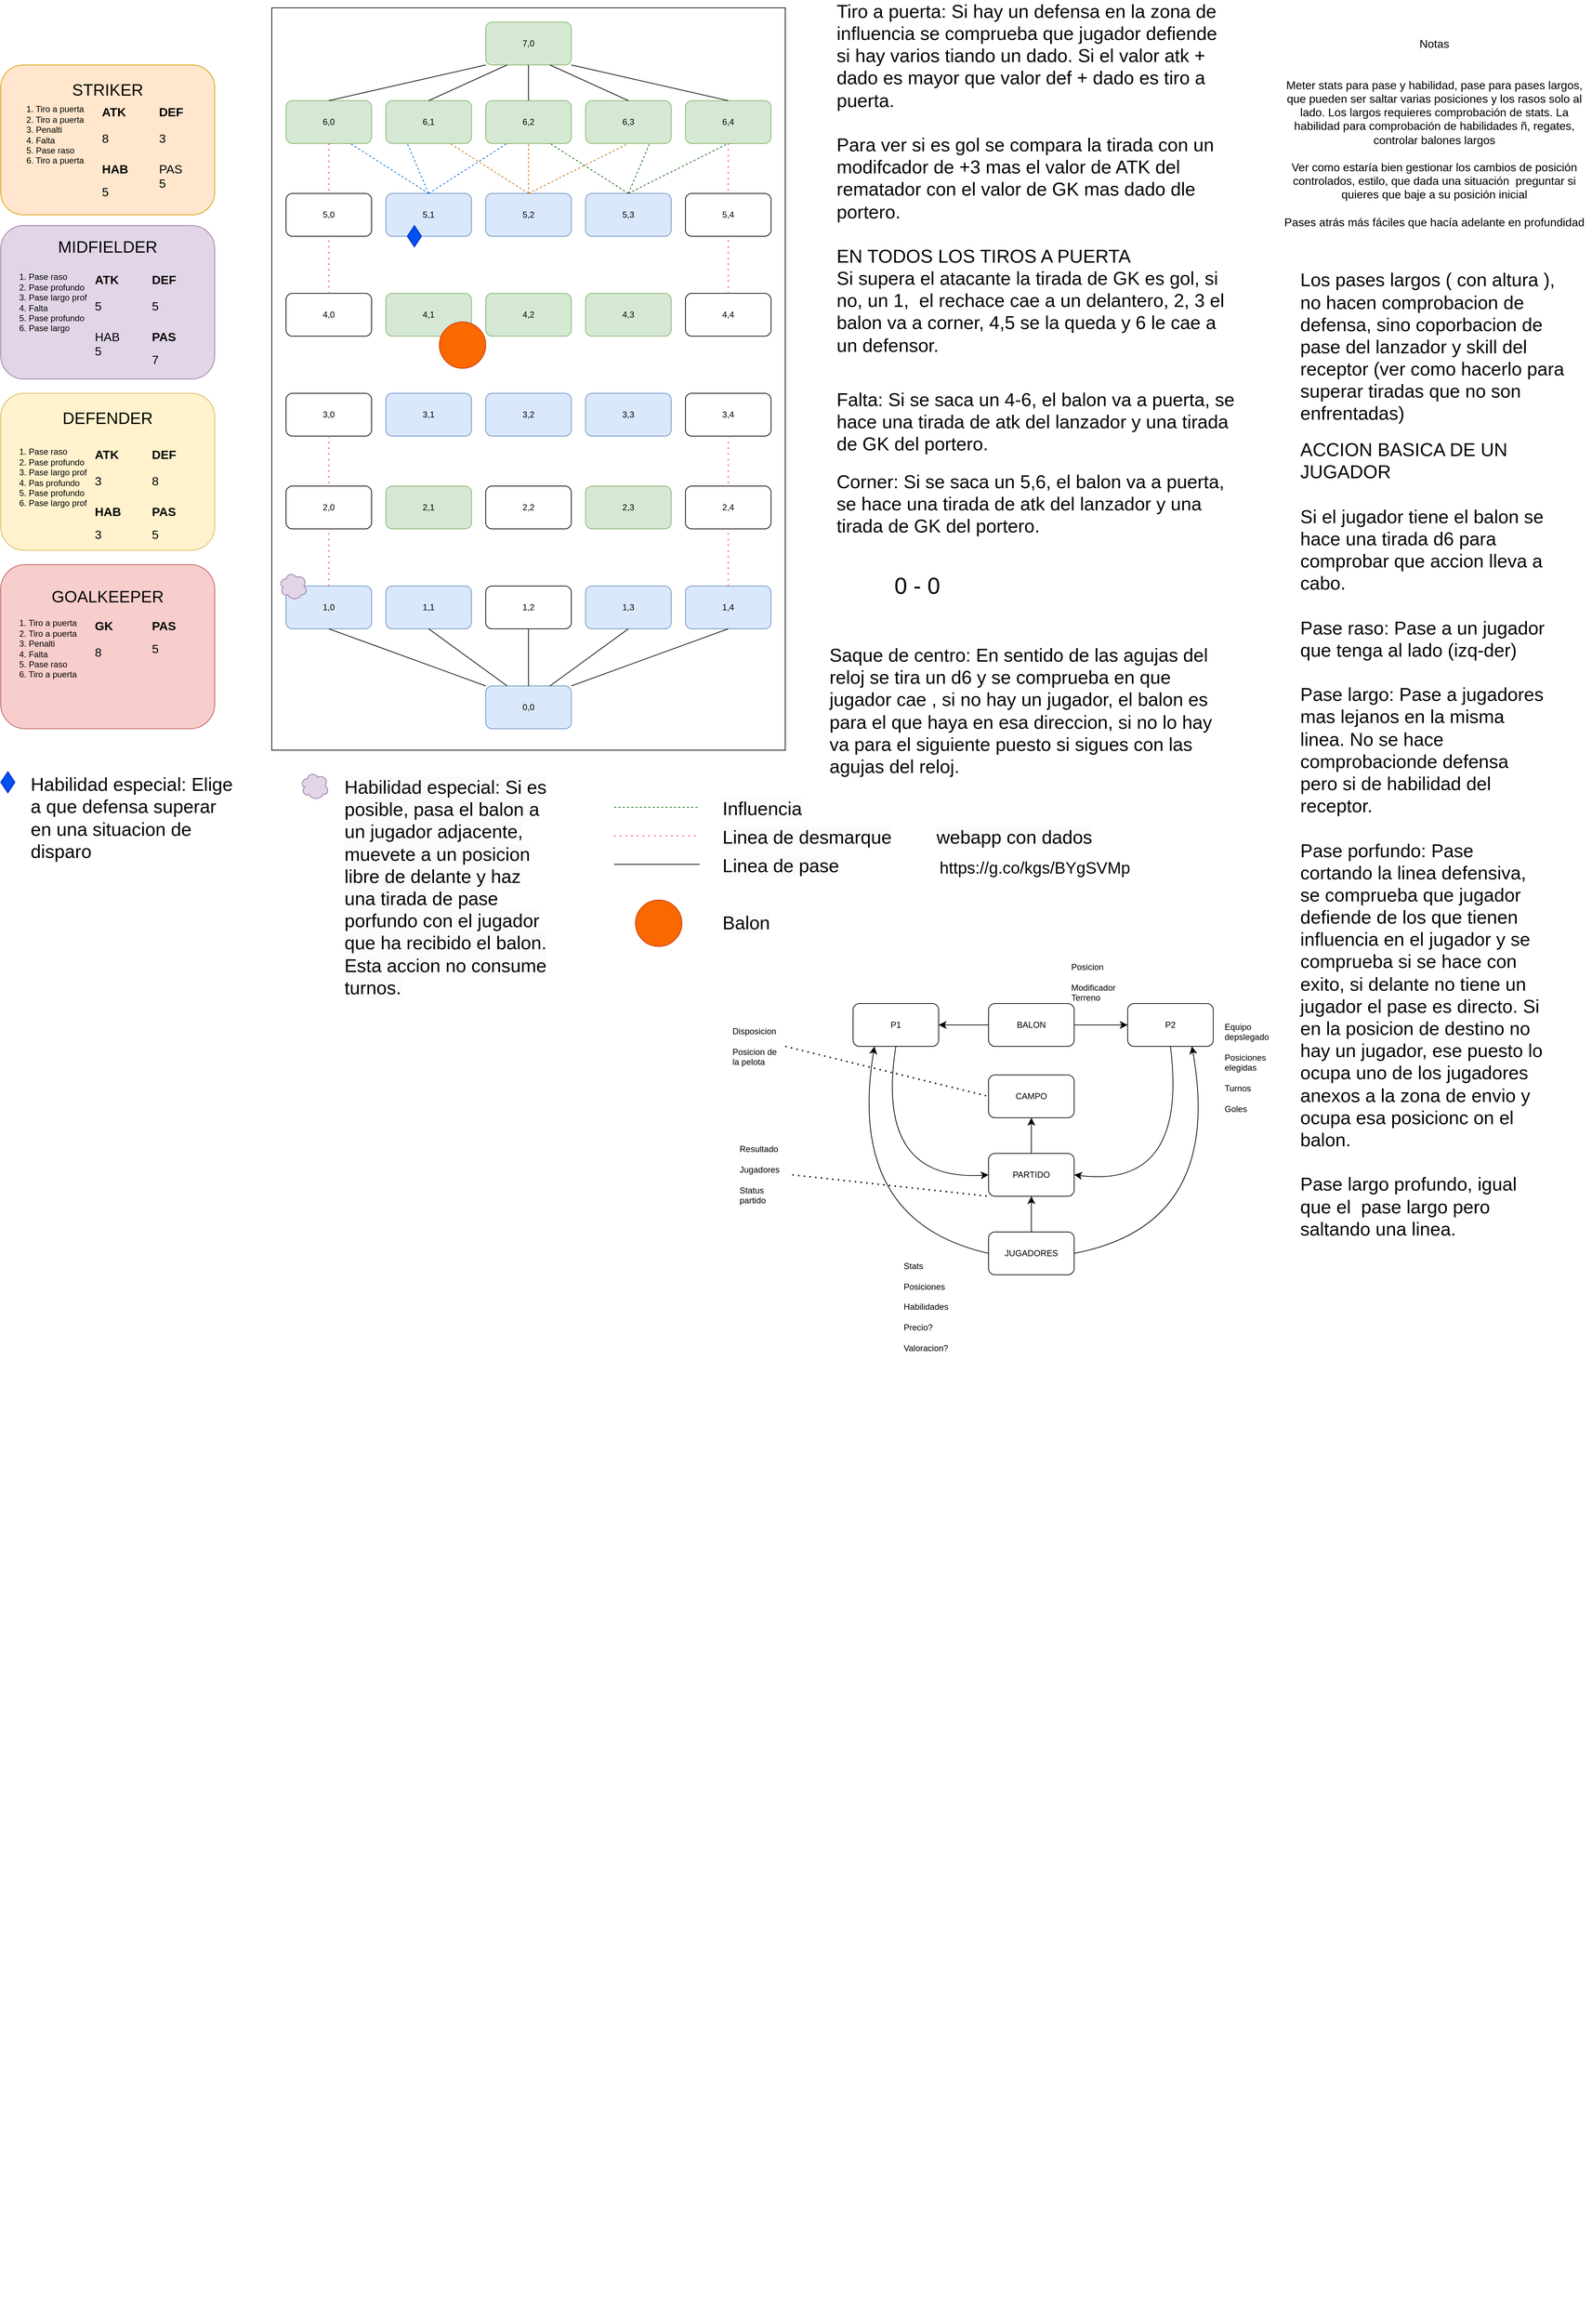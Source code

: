 <mxfile version="24.7.14">
  <diagram name="Page-1" id="abBmpKpvQ-5i7o5CwdEH">
    <mxGraphModel dx="2314" dy="1140" grid="1" gridSize="10" guides="1" tooltips="1" connect="1" arrows="1" fold="1" page="1" pageScale="1" pageWidth="2339" pageHeight="3300" math="0" shadow="0">
      <root>
        <mxCell id="0" />
        <mxCell id="1" parent="0" />
        <mxCell id="M_QFJIrPNWLJ5PNfMRwV-1" value="" style="rounded=0;whiteSpace=wrap;html=1;" parent="1" vertex="1">
          <mxGeometry x="440" y="40" width="720" height="1040" as="geometry" />
        </mxCell>
        <mxCell id="M_QFJIrPNWLJ5PNfMRwV-2" value="" style="rounded=1;whiteSpace=wrap;html=1;fillColor=#dae8fc;strokeColor=#6c8ebf;" parent="1" vertex="1">
          <mxGeometry x="740" y="990" width="120" height="60" as="geometry" />
        </mxCell>
        <mxCell id="M_QFJIrPNWLJ5PNfMRwV-3" value="" style="rounded=1;whiteSpace=wrap;html=1;fillColor=#dae8fc;strokeColor=#6c8ebf;" parent="1" vertex="1">
          <mxGeometry x="460" y="850" width="120" height="60" as="geometry" />
        </mxCell>
        <mxCell id="M_QFJIrPNWLJ5PNfMRwV-4" value="" style="rounded=1;whiteSpace=wrap;html=1;fillColor=#dae8fc;strokeColor=#6c8ebf;" parent="1" vertex="1">
          <mxGeometry x="600" y="850" width="120" height="60" as="geometry" />
        </mxCell>
        <mxCell id="M_QFJIrPNWLJ5PNfMRwV-5" value="" style="rounded=1;whiteSpace=wrap;html=1;" parent="1" vertex="1">
          <mxGeometry x="740" y="850" width="120" height="60" as="geometry" />
        </mxCell>
        <mxCell id="M_QFJIrPNWLJ5PNfMRwV-6" value="" style="rounded=1;whiteSpace=wrap;html=1;fillColor=#dae8fc;strokeColor=#6c8ebf;" parent="1" vertex="1">
          <mxGeometry x="880" y="850" width="120" height="60" as="geometry" />
        </mxCell>
        <mxCell id="M_QFJIrPNWLJ5PNfMRwV-7" value="" style="rounded=1;whiteSpace=wrap;html=1;fillColor=#dae8fc;strokeColor=#6c8ebf;" parent="1" vertex="1">
          <mxGeometry x="1020" y="850" width="120" height="60" as="geometry" />
        </mxCell>
        <mxCell id="M_QFJIrPNWLJ5PNfMRwV-15" value="" style="rounded=1;whiteSpace=wrap;html=1;" parent="1" vertex="1">
          <mxGeometry x="460" y="580" width="120" height="60" as="geometry" />
        </mxCell>
        <mxCell id="M_QFJIrPNWLJ5PNfMRwV-16" value="" style="rounded=1;whiteSpace=wrap;html=1;fillColor=#dae8fc;strokeColor=#6c8ebf;" parent="1" vertex="1">
          <mxGeometry x="600" y="580" width="120" height="60" as="geometry" />
        </mxCell>
        <mxCell id="M_QFJIrPNWLJ5PNfMRwV-17" value="" style="rounded=1;whiteSpace=wrap;html=1;fillColor=#dae8fc;strokeColor=#6c8ebf;" parent="1" vertex="1">
          <mxGeometry x="740" y="580" width="120" height="60" as="geometry" />
        </mxCell>
        <mxCell id="M_QFJIrPNWLJ5PNfMRwV-18" value="" style="rounded=1;whiteSpace=wrap;html=1;fillColor=#dae8fc;strokeColor=#6c8ebf;" parent="1" vertex="1">
          <mxGeometry x="880" y="580" width="120" height="60" as="geometry" />
        </mxCell>
        <mxCell id="M_QFJIrPNWLJ5PNfMRwV-19" value="" style="rounded=1;whiteSpace=wrap;html=1;" parent="1" vertex="1">
          <mxGeometry x="1020" y="580" width="120" height="60" as="geometry" />
        </mxCell>
        <mxCell id="M_QFJIrPNWLJ5PNfMRwV-20" value="" style="rounded=1;whiteSpace=wrap;html=1;" parent="1" vertex="1">
          <mxGeometry x="460" y="440" width="120" height="60" as="geometry" />
        </mxCell>
        <mxCell id="M_QFJIrPNWLJ5PNfMRwV-21" value="" style="rounded=1;whiteSpace=wrap;html=1;fillColor=#d5e8d4;strokeColor=#82b366;" parent="1" vertex="1">
          <mxGeometry x="600" y="440" width="120" height="60" as="geometry" />
        </mxCell>
        <mxCell id="M_QFJIrPNWLJ5PNfMRwV-22" value="" style="rounded=1;whiteSpace=wrap;html=1;fillColor=#d5e8d4;strokeColor=#82b366;" parent="1" vertex="1">
          <mxGeometry x="740" y="440" width="120" height="60" as="geometry" />
        </mxCell>
        <mxCell id="M_QFJIrPNWLJ5PNfMRwV-23" value="" style="rounded=1;whiteSpace=wrap;html=1;fillColor=#d5e8d4;strokeColor=#82b366;" parent="1" vertex="1">
          <mxGeometry x="880" y="440" width="120" height="60" as="geometry" />
        </mxCell>
        <mxCell id="M_QFJIrPNWLJ5PNfMRwV-24" value="" style="rounded=1;whiteSpace=wrap;html=1;" parent="1" vertex="1">
          <mxGeometry x="1020" y="440" width="120" height="60" as="geometry" />
        </mxCell>
        <mxCell id="M_QFJIrPNWLJ5PNfMRwV-26" value="" style="rounded=1;whiteSpace=wrap;html=1;fillColor=#dae8fc;strokeColor=#6c8ebf;" parent="1" vertex="1">
          <mxGeometry x="600" y="300" width="120" height="60" as="geometry" />
        </mxCell>
        <mxCell id="M_QFJIrPNWLJ5PNfMRwV-27" value="" style="rounded=1;whiteSpace=wrap;html=1;fillColor=#dae8fc;strokeColor=#6c8ebf;" parent="1" vertex="1">
          <mxGeometry x="740" y="300" width="120" height="60" as="geometry" />
        </mxCell>
        <mxCell id="M_QFJIrPNWLJ5PNfMRwV-28" value="" style="rounded=1;whiteSpace=wrap;html=1;fillColor=#dae8fc;strokeColor=#6c8ebf;" parent="1" vertex="1">
          <mxGeometry x="880" y="300" width="120" height="60" as="geometry" />
        </mxCell>
        <mxCell id="M_QFJIrPNWLJ5PNfMRwV-30" value="" style="rounded=1;whiteSpace=wrap;html=1;fillColor=#d5e8d4;strokeColor=#82b366;" parent="1" vertex="1">
          <mxGeometry x="460" y="170" width="120" height="60" as="geometry" />
        </mxCell>
        <mxCell id="M_QFJIrPNWLJ5PNfMRwV-31" value="" style="rounded=1;whiteSpace=wrap;html=1;fillColor=#d5e8d4;strokeColor=#82b366;" parent="1" vertex="1">
          <mxGeometry x="600" y="170" width="120" height="60" as="geometry" />
        </mxCell>
        <mxCell id="M_QFJIrPNWLJ5PNfMRwV-32" value="" style="rounded=1;whiteSpace=wrap;html=1;fillColor=#d5e8d4;strokeColor=#82b366;" parent="1" vertex="1">
          <mxGeometry x="740" y="170" width="120" height="60" as="geometry" />
        </mxCell>
        <mxCell id="M_QFJIrPNWLJ5PNfMRwV-33" value="" style="rounded=1;whiteSpace=wrap;html=1;fillColor=#d5e8d4;strokeColor=#82b366;" parent="1" vertex="1">
          <mxGeometry x="880" y="170" width="120" height="60" as="geometry" />
        </mxCell>
        <mxCell id="M_QFJIrPNWLJ5PNfMRwV-34" value="" style="rounded=1;whiteSpace=wrap;html=1;fillColor=#d5e8d4;strokeColor=#82b366;" parent="1" vertex="1">
          <mxGeometry x="1020" y="170" width="120" height="60" as="geometry" />
        </mxCell>
        <mxCell id="M_QFJIrPNWLJ5PNfMRwV-35" value="" style="rounded=1;whiteSpace=wrap;html=1;fillColor=#d5e8d4;strokeColor=#82b366;" parent="1" vertex="1">
          <mxGeometry x="740" y="60" width="120" height="60" as="geometry" />
        </mxCell>
        <mxCell id="M_QFJIrPNWLJ5PNfMRwV-45" value="0,0" style="text;html=1;align=center;verticalAlign=middle;whiteSpace=wrap;rounded=0;" parent="1" vertex="1">
          <mxGeometry x="770" y="1005" width="60" height="30" as="geometry" />
        </mxCell>
        <mxCell id="M_QFJIrPNWLJ5PNfMRwV-46" value="1,0" style="text;html=1;align=center;verticalAlign=middle;whiteSpace=wrap;rounded=0;" parent="1" vertex="1">
          <mxGeometry x="490" y="865" width="60" height="30" as="geometry" />
        </mxCell>
        <mxCell id="M_QFJIrPNWLJ5PNfMRwV-47" value="1,1" style="text;html=1;align=center;verticalAlign=middle;whiteSpace=wrap;rounded=0;" parent="1" vertex="1">
          <mxGeometry x="630" y="865" width="60" height="30" as="geometry" />
        </mxCell>
        <mxCell id="M_QFJIrPNWLJ5PNfMRwV-48" value="1,2" style="text;html=1;align=center;verticalAlign=middle;whiteSpace=wrap;rounded=0;" parent="1" vertex="1">
          <mxGeometry x="770" y="865" width="60" height="30" as="geometry" />
        </mxCell>
        <mxCell id="M_QFJIrPNWLJ5PNfMRwV-49" value="1,3" style="text;html=1;align=center;verticalAlign=middle;whiteSpace=wrap;rounded=0;" parent="1" vertex="1">
          <mxGeometry x="910" y="865" width="60" height="30" as="geometry" />
        </mxCell>
        <mxCell id="M_QFJIrPNWLJ5PNfMRwV-50" value="1,4" style="text;html=1;align=center;verticalAlign=middle;whiteSpace=wrap;rounded=0;" parent="1" vertex="1">
          <mxGeometry x="1050" y="865" width="60" height="30" as="geometry" />
        </mxCell>
        <mxCell id="M_QFJIrPNWLJ5PNfMRwV-54" value="3,0" style="text;html=1;align=center;verticalAlign=middle;whiteSpace=wrap;rounded=0;" parent="1" vertex="1">
          <mxGeometry x="490" y="595" width="60" height="30" as="geometry" />
        </mxCell>
        <mxCell id="M_QFJIrPNWLJ5PNfMRwV-55" value="3,1" style="text;html=1;align=center;verticalAlign=middle;whiteSpace=wrap;rounded=0;" parent="1" vertex="1">
          <mxGeometry x="630" y="595" width="60" height="30" as="geometry" />
        </mxCell>
        <mxCell id="M_QFJIrPNWLJ5PNfMRwV-56" value="3,2" style="text;html=1;align=center;verticalAlign=middle;whiteSpace=wrap;rounded=0;" parent="1" vertex="1">
          <mxGeometry x="770" y="595" width="60" height="30" as="geometry" />
        </mxCell>
        <mxCell id="M_QFJIrPNWLJ5PNfMRwV-57" value="3,3" style="text;html=1;align=center;verticalAlign=middle;whiteSpace=wrap;rounded=0;" parent="1" vertex="1">
          <mxGeometry x="910" y="595" width="60" height="30" as="geometry" />
        </mxCell>
        <mxCell id="M_QFJIrPNWLJ5PNfMRwV-58" value="3,4" style="text;html=1;align=center;verticalAlign=middle;whiteSpace=wrap;rounded=0;" parent="1" vertex="1">
          <mxGeometry x="1050" y="595" width="60" height="30" as="geometry" />
        </mxCell>
        <mxCell id="M_QFJIrPNWLJ5PNfMRwV-59" value="4,4" style="text;html=1;align=center;verticalAlign=middle;whiteSpace=wrap;rounded=0;" parent="1" vertex="1">
          <mxGeometry x="1050" y="455" width="60" height="30" as="geometry" />
        </mxCell>
        <mxCell id="M_QFJIrPNWLJ5PNfMRwV-60" value="4,3" style="text;html=1;align=center;verticalAlign=middle;whiteSpace=wrap;rounded=0;" parent="1" vertex="1">
          <mxGeometry x="910" y="455" width="60" height="30" as="geometry" />
        </mxCell>
        <mxCell id="M_QFJIrPNWLJ5PNfMRwV-61" value="4,2" style="text;html=1;align=center;verticalAlign=middle;whiteSpace=wrap;rounded=0;" parent="1" vertex="1">
          <mxGeometry x="770" y="455" width="60" height="30" as="geometry" />
        </mxCell>
        <mxCell id="M_QFJIrPNWLJ5PNfMRwV-62" value="4,1" style="text;html=1;align=center;verticalAlign=middle;whiteSpace=wrap;rounded=0;" parent="1" vertex="1">
          <mxGeometry x="630" y="455" width="60" height="30" as="geometry" />
        </mxCell>
        <mxCell id="M_QFJIrPNWLJ5PNfMRwV-63" value="4,0" style="text;html=1;align=center;verticalAlign=middle;whiteSpace=wrap;rounded=0;" parent="1" vertex="1">
          <mxGeometry x="490" y="455" width="60" height="30" as="geometry" />
        </mxCell>
        <mxCell id="M_QFJIrPNWLJ5PNfMRwV-64" value="5,1" style="text;html=1;align=center;verticalAlign=middle;whiteSpace=wrap;rounded=0;" parent="1" vertex="1">
          <mxGeometry x="630" y="315" width="60" height="30" as="geometry" />
        </mxCell>
        <mxCell id="M_QFJIrPNWLJ5PNfMRwV-65" value="5,2" style="text;html=1;align=center;verticalAlign=middle;whiteSpace=wrap;rounded=0;" parent="1" vertex="1">
          <mxGeometry x="770" y="315" width="60" height="30" as="geometry" />
        </mxCell>
        <mxCell id="M_QFJIrPNWLJ5PNfMRwV-66" value="5,3" style="text;html=1;align=center;verticalAlign=middle;whiteSpace=wrap;rounded=0;" parent="1" vertex="1">
          <mxGeometry x="910" y="315" width="60" height="30" as="geometry" />
        </mxCell>
        <mxCell id="M_QFJIrPNWLJ5PNfMRwV-67" value="6,0" style="text;html=1;align=center;verticalAlign=middle;whiteSpace=wrap;rounded=0;" parent="1" vertex="1">
          <mxGeometry x="490" y="185" width="60" height="30" as="geometry" />
        </mxCell>
        <mxCell id="M_QFJIrPNWLJ5PNfMRwV-68" value="6,1" style="text;html=1;align=center;verticalAlign=middle;whiteSpace=wrap;rounded=0;" parent="1" vertex="1">
          <mxGeometry x="630" y="185" width="60" height="30" as="geometry" />
        </mxCell>
        <mxCell id="M_QFJIrPNWLJ5PNfMRwV-69" value="6,2" style="text;html=1;align=center;verticalAlign=middle;whiteSpace=wrap;rounded=0;" parent="1" vertex="1">
          <mxGeometry x="770" y="185" width="60" height="30" as="geometry" />
        </mxCell>
        <mxCell id="M_QFJIrPNWLJ5PNfMRwV-70" value="6,3" style="text;html=1;align=center;verticalAlign=middle;whiteSpace=wrap;rounded=0;" parent="1" vertex="1">
          <mxGeometry x="910" y="185" width="60" height="30" as="geometry" />
        </mxCell>
        <mxCell id="M_QFJIrPNWLJ5PNfMRwV-71" value="6,4" style="text;html=1;align=center;verticalAlign=middle;whiteSpace=wrap;rounded=0;" parent="1" vertex="1">
          <mxGeometry x="1050" y="185" width="60" height="30" as="geometry" />
        </mxCell>
        <mxCell id="M_QFJIrPNWLJ5PNfMRwV-72" value="7,0" style="text;html=1;align=center;verticalAlign=middle;whiteSpace=wrap;rounded=0;" parent="1" vertex="1">
          <mxGeometry x="770" y="75" width="60" height="30" as="geometry" />
        </mxCell>
        <mxCell id="MxQKVyVz9hXeG-xn2GiW-1" value="" style="endArrow=none;html=1;rounded=0;exitX=0;exitY=0;exitDx=0;exitDy=0;entryX=0.5;entryY=1;entryDx=0;entryDy=0;" parent="1" source="M_QFJIrPNWLJ5PNfMRwV-2" target="M_QFJIrPNWLJ5PNfMRwV-3" edge="1">
          <mxGeometry width="50" height="50" relative="1" as="geometry">
            <mxPoint x="770" y="650" as="sourcePoint" />
            <mxPoint x="820" y="600" as="targetPoint" />
          </mxGeometry>
        </mxCell>
        <mxCell id="MxQKVyVz9hXeG-xn2GiW-2" value="" style="endArrow=none;html=1;rounded=0;exitX=0.25;exitY=0;exitDx=0;exitDy=0;entryX=0.5;entryY=1;entryDx=0;entryDy=0;" parent="1" source="M_QFJIrPNWLJ5PNfMRwV-2" target="M_QFJIrPNWLJ5PNfMRwV-4" edge="1">
          <mxGeometry width="50" height="50" relative="1" as="geometry">
            <mxPoint x="770" y="650" as="sourcePoint" />
            <mxPoint x="820" y="600" as="targetPoint" />
          </mxGeometry>
        </mxCell>
        <mxCell id="MxQKVyVz9hXeG-xn2GiW-3" value="" style="endArrow=none;html=1;rounded=0;exitX=0.5;exitY=0;exitDx=0;exitDy=0;entryX=0.5;entryY=1;entryDx=0;entryDy=0;" parent="1" source="M_QFJIrPNWLJ5PNfMRwV-2" target="M_QFJIrPNWLJ5PNfMRwV-5" edge="1">
          <mxGeometry width="50" height="50" relative="1" as="geometry">
            <mxPoint x="770" y="650" as="sourcePoint" />
            <mxPoint x="820" y="600" as="targetPoint" />
          </mxGeometry>
        </mxCell>
        <mxCell id="MxQKVyVz9hXeG-xn2GiW-4" value="" style="endArrow=none;html=1;rounded=0;exitX=0.75;exitY=0;exitDx=0;exitDy=0;entryX=0.5;entryY=1;entryDx=0;entryDy=0;" parent="1" source="M_QFJIrPNWLJ5PNfMRwV-2" target="M_QFJIrPNWLJ5PNfMRwV-6" edge="1">
          <mxGeometry width="50" height="50" relative="1" as="geometry">
            <mxPoint x="770" y="650" as="sourcePoint" />
            <mxPoint x="820" y="600" as="targetPoint" />
          </mxGeometry>
        </mxCell>
        <mxCell id="MxQKVyVz9hXeG-xn2GiW-5" value="" style="endArrow=none;html=1;rounded=0;exitX=1;exitY=0;exitDx=0;exitDy=0;entryX=0.5;entryY=1;entryDx=0;entryDy=0;" parent="1" source="M_QFJIrPNWLJ5PNfMRwV-2" target="M_QFJIrPNWLJ5PNfMRwV-7" edge="1">
          <mxGeometry width="50" height="50" relative="1" as="geometry">
            <mxPoint x="770" y="650" as="sourcePoint" />
            <mxPoint x="820" y="600" as="targetPoint" />
          </mxGeometry>
        </mxCell>
        <mxCell id="MxQKVyVz9hXeG-xn2GiW-6" value="" style="endArrow=none;dashed=1;html=1;dashPattern=1 3;strokeWidth=2;rounded=0;exitX=0.5;exitY=0;exitDx=0;exitDy=0;entryX=0.5;entryY=1;entryDx=0;entryDy=0;strokeColor=#FF66B3;" parent="1" source="M_QFJIrPNWLJ5PNfMRwV-3" target="M_QFJIrPNWLJ5PNfMRwV-15" edge="1">
          <mxGeometry width="50" height="50" relative="1" as="geometry">
            <mxPoint x="770" y="650" as="sourcePoint" />
            <mxPoint x="820" y="600" as="targetPoint" />
          </mxGeometry>
        </mxCell>
        <mxCell id="MxQKVyVz9hXeG-xn2GiW-7" value="" style="endArrow=none;dashed=1;html=1;dashPattern=1 3;strokeWidth=2;rounded=0;exitX=0.5;exitY=0;exitDx=0;exitDy=0;entryX=0.5;entryY=1;entryDx=0;entryDy=0;strokeColor=#FF66B3;" parent="1" source="M_QFJIrPNWLJ5PNfMRwV-7" target="M_QFJIrPNWLJ5PNfMRwV-19" edge="1">
          <mxGeometry width="50" height="50" relative="1" as="geometry">
            <mxPoint x="770" y="650" as="sourcePoint" />
            <mxPoint x="820" y="600" as="targetPoint" />
          </mxGeometry>
        </mxCell>
        <mxCell id="MxQKVyVz9hXeG-xn2GiW-8" value="" style="endArrow=none;dashed=1;html=1;dashPattern=1 3;strokeWidth=2;rounded=0;exitX=0.5;exitY=0;exitDx=0;exitDy=0;entryX=0.5;entryY=1;entryDx=0;entryDy=0;strokeColor=#FF66B3;" parent="1" source="M_QFJIrPNWLJ5PNfMRwV-20" target="M_QFJIrPNWLJ5PNfMRwV-30" edge="1">
          <mxGeometry width="50" height="50" relative="1" as="geometry">
            <mxPoint x="519" y="440" as="sourcePoint" />
            <mxPoint x="519" y="230" as="targetPoint" />
          </mxGeometry>
        </mxCell>
        <mxCell id="MxQKVyVz9hXeG-xn2GiW-9" value="" style="endArrow=none;dashed=1;html=1;dashPattern=1 3;strokeWidth=2;rounded=0;entryX=0.5;entryY=1;entryDx=0;entryDy=0;exitX=0.5;exitY=0;exitDx=0;exitDy=0;strokeColor=#FF66B3;" parent="1" source="M_QFJIrPNWLJ5PNfMRwV-24" target="M_QFJIrPNWLJ5PNfMRwV-34" edge="1">
          <mxGeometry width="50" height="50" relative="1" as="geometry">
            <mxPoint x="770" y="650" as="sourcePoint" />
            <mxPoint x="820" y="600" as="targetPoint" />
          </mxGeometry>
        </mxCell>
        <mxCell id="MxQKVyVz9hXeG-xn2GiW-10" value="" style="endArrow=none;html=1;rounded=0;entryX=0;entryY=1;entryDx=0;entryDy=0;exitX=0.5;exitY=0;exitDx=0;exitDy=0;" parent="1" source="M_QFJIrPNWLJ5PNfMRwV-30" target="M_QFJIrPNWLJ5PNfMRwV-35" edge="1">
          <mxGeometry width="50" height="50" relative="1" as="geometry">
            <mxPoint x="770" y="450" as="sourcePoint" />
            <mxPoint x="820" y="400" as="targetPoint" />
          </mxGeometry>
        </mxCell>
        <mxCell id="MxQKVyVz9hXeG-xn2GiW-11" value="" style="endArrow=none;html=1;rounded=0;entryX=0.25;entryY=1;entryDx=0;entryDy=0;exitX=0.5;exitY=0;exitDx=0;exitDy=0;" parent="1" source="M_QFJIrPNWLJ5PNfMRwV-31" target="M_QFJIrPNWLJ5PNfMRwV-35" edge="1">
          <mxGeometry width="50" height="50" relative="1" as="geometry">
            <mxPoint x="770" y="450" as="sourcePoint" />
            <mxPoint x="820" y="400" as="targetPoint" />
          </mxGeometry>
        </mxCell>
        <mxCell id="MxQKVyVz9hXeG-xn2GiW-12" value="" style="endArrow=none;html=1;rounded=0;entryX=0.5;entryY=1;entryDx=0;entryDy=0;exitX=0.5;exitY=0;exitDx=0;exitDy=0;" parent="1" source="M_QFJIrPNWLJ5PNfMRwV-32" target="M_QFJIrPNWLJ5PNfMRwV-35" edge="1">
          <mxGeometry width="50" height="50" relative="1" as="geometry">
            <mxPoint x="770" y="450" as="sourcePoint" />
            <mxPoint x="820" y="400" as="targetPoint" />
          </mxGeometry>
        </mxCell>
        <mxCell id="MxQKVyVz9hXeG-xn2GiW-13" value="" style="endArrow=none;html=1;rounded=0;entryX=0.75;entryY=1;entryDx=0;entryDy=0;exitX=0.5;exitY=0;exitDx=0;exitDy=0;" parent="1" source="M_QFJIrPNWLJ5PNfMRwV-33" target="M_QFJIrPNWLJ5PNfMRwV-35" edge="1">
          <mxGeometry width="50" height="50" relative="1" as="geometry">
            <mxPoint x="770" y="450" as="sourcePoint" />
            <mxPoint x="820" y="400" as="targetPoint" />
          </mxGeometry>
        </mxCell>
        <mxCell id="MxQKVyVz9hXeG-xn2GiW-14" value="" style="endArrow=none;html=1;rounded=0;entryX=1;entryY=1;entryDx=0;entryDy=0;exitX=0.5;exitY=0;exitDx=0;exitDy=0;" parent="1" source="M_QFJIrPNWLJ5PNfMRwV-34" target="M_QFJIrPNWLJ5PNfMRwV-35" edge="1">
          <mxGeometry width="50" height="50" relative="1" as="geometry">
            <mxPoint x="770" y="450" as="sourcePoint" />
            <mxPoint x="820" y="400" as="targetPoint" />
          </mxGeometry>
        </mxCell>
        <mxCell id="MxQKVyVz9hXeG-xn2GiW-15" value="" style="rounded=1;whiteSpace=wrap;html=1;fillColor=#ffe6cc;strokeColor=#d79b00;" parent="1" vertex="1">
          <mxGeometry x="60" y="120" width="300" height="210" as="geometry" />
        </mxCell>
        <mxCell id="MxQKVyVz9hXeG-xn2GiW-16" value="" style="rounded=1;whiteSpace=wrap;html=1;fillColor=#e1d5e7;strokeColor=#9673a6;" parent="1" vertex="1">
          <mxGeometry x="60" y="345" width="300" height="215" as="geometry" />
        </mxCell>
        <mxCell id="MxQKVyVz9hXeG-xn2GiW-17" value="" style="rounded=1;whiteSpace=wrap;html=1;fillColor=#fff2cc;strokeColor=#d6b656;" parent="1" vertex="1">
          <mxGeometry x="60" y="580" width="300" height="220" as="geometry" />
        </mxCell>
        <mxCell id="MxQKVyVz9hXeG-xn2GiW-18" value="" style="rounded=1;whiteSpace=wrap;html=1;fillColor=#f8cecc;strokeColor=#b85450;" parent="1" vertex="1">
          <mxGeometry x="60" y="820" width="300" height="230" as="geometry" />
        </mxCell>
        <mxCell id="MxQKVyVz9hXeG-xn2GiW-19" value="&lt;font style=&quot;font-size: 23px;&quot;&gt;STRIKER&lt;/font&gt;" style="text;html=1;align=center;verticalAlign=middle;whiteSpace=wrap;rounded=0;" parent="1" vertex="1">
          <mxGeometry x="180" y="140" width="60" height="30" as="geometry" />
        </mxCell>
        <mxCell id="MxQKVyVz9hXeG-xn2GiW-20" value="&lt;font style=&quot;font-size: 23px;&quot;&gt;MIDFIELDER&lt;/font&gt;" style="text;html=1;align=center;verticalAlign=middle;whiteSpace=wrap;rounded=0;" parent="1" vertex="1">
          <mxGeometry x="180" y="360" width="60" height="30" as="geometry" />
        </mxCell>
        <mxCell id="MxQKVyVz9hXeG-xn2GiW-21" value="&lt;font style=&quot;font-size: 23px;&quot;&gt;DEFENDER&lt;/font&gt;" style="text;html=1;align=center;verticalAlign=middle;whiteSpace=wrap;rounded=0;" parent="1" vertex="1">
          <mxGeometry x="180" y="600" width="60" height="30" as="geometry" />
        </mxCell>
        <mxCell id="MxQKVyVz9hXeG-xn2GiW-22" value="&lt;font style=&quot;font-size: 23px;&quot;&gt;GOALKEEPER&lt;/font&gt;" style="text;html=1;align=center;verticalAlign=middle;whiteSpace=wrap;rounded=0;" parent="1" vertex="1">
          <mxGeometry x="180" y="850" width="60" height="30" as="geometry" />
        </mxCell>
        <mxCell id="MxQKVyVz9hXeG-xn2GiW-23" value="" style="endArrow=none;dashed=1;html=1;rounded=0;entryX=0.75;entryY=1;entryDx=0;entryDy=0;exitX=0.5;exitY=0;exitDx=0;exitDy=0;strokeColor=#0066CC;" parent="1" source="M_QFJIrPNWLJ5PNfMRwV-26" target="M_QFJIrPNWLJ5PNfMRwV-30" edge="1">
          <mxGeometry width="50" height="50" relative="1" as="geometry">
            <mxPoint x="370" y="450" as="sourcePoint" />
            <mxPoint x="420" y="400" as="targetPoint" />
          </mxGeometry>
        </mxCell>
        <mxCell id="MxQKVyVz9hXeG-xn2GiW-24" value="" style="endArrow=none;dashed=1;html=1;rounded=0;entryX=0.25;entryY=1;entryDx=0;entryDy=0;exitX=0.5;exitY=0;exitDx=0;exitDy=0;strokeColor=#0066CC;" parent="1" source="M_QFJIrPNWLJ5PNfMRwV-26" target="M_QFJIrPNWLJ5PNfMRwV-31" edge="1">
          <mxGeometry width="50" height="50" relative="1" as="geometry">
            <mxPoint x="370" y="450" as="sourcePoint" />
            <mxPoint x="420" y="400" as="targetPoint" />
          </mxGeometry>
        </mxCell>
        <mxCell id="MxQKVyVz9hXeG-xn2GiW-25" value="" style="endArrow=none;dashed=1;html=1;rounded=0;entryX=0.25;entryY=1;entryDx=0;entryDy=0;exitX=0.5;exitY=0;exitDx=0;exitDy=0;strokeColor=#0066CC;" parent="1" source="M_QFJIrPNWLJ5PNfMRwV-26" target="M_QFJIrPNWLJ5PNfMRwV-32" edge="1">
          <mxGeometry width="50" height="50" relative="1" as="geometry">
            <mxPoint x="370" y="450" as="sourcePoint" />
            <mxPoint x="420" y="400" as="targetPoint" />
          </mxGeometry>
        </mxCell>
        <mxCell id="MxQKVyVz9hXeG-xn2GiW-26" value="" style="endArrow=none;dashed=1;html=1;rounded=0;entryX=0.75;entryY=1;entryDx=0;entryDy=0;exitX=0.5;exitY=0;exitDx=0;exitDy=0;strokeColor=#CC6600;" parent="1" source="M_QFJIrPNWLJ5PNfMRwV-27" target="M_QFJIrPNWLJ5PNfMRwV-31" edge="1">
          <mxGeometry width="50" height="50" relative="1" as="geometry">
            <mxPoint x="370" y="450" as="sourcePoint" />
            <mxPoint x="420" y="400" as="targetPoint" />
          </mxGeometry>
        </mxCell>
        <mxCell id="MxQKVyVz9hXeG-xn2GiW-27" value="" style="endArrow=none;dashed=1;html=1;rounded=0;entryX=0.5;entryY=1;entryDx=0;entryDy=0;exitX=0.5;exitY=0;exitDx=0;exitDy=0;strokeColor=#CC6600;" parent="1" source="M_QFJIrPNWLJ5PNfMRwV-27" target="M_QFJIrPNWLJ5PNfMRwV-32" edge="1">
          <mxGeometry width="50" height="50" relative="1" as="geometry">
            <mxPoint x="370" y="450" as="sourcePoint" />
            <mxPoint x="420" y="400" as="targetPoint" />
          </mxGeometry>
        </mxCell>
        <mxCell id="MxQKVyVz9hXeG-xn2GiW-28" value="" style="endArrow=none;dashed=1;html=1;rounded=0;entryX=0.5;entryY=1;entryDx=0;entryDy=0;exitX=0.5;exitY=0;exitDx=0;exitDy=0;strokeColor=#CC6600;" parent="1" source="M_QFJIrPNWLJ5PNfMRwV-27" target="M_QFJIrPNWLJ5PNfMRwV-33" edge="1">
          <mxGeometry width="50" height="50" relative="1" as="geometry">
            <mxPoint x="370" y="450" as="sourcePoint" />
            <mxPoint x="420" y="400" as="targetPoint" />
          </mxGeometry>
        </mxCell>
        <mxCell id="MxQKVyVz9hXeG-xn2GiW-30" value="" style="endArrow=none;dashed=1;html=1;rounded=0;entryX=0.75;entryY=1;entryDx=0;entryDy=0;exitX=0.5;exitY=0;exitDx=0;exitDy=0;strokeColor=#006600;" parent="1" source="M_QFJIrPNWLJ5PNfMRwV-28" target="M_QFJIrPNWLJ5PNfMRwV-33" edge="1">
          <mxGeometry width="50" height="50" relative="1" as="geometry">
            <mxPoint x="370" y="450" as="sourcePoint" />
            <mxPoint x="420" y="400" as="targetPoint" />
          </mxGeometry>
        </mxCell>
        <mxCell id="MxQKVyVz9hXeG-xn2GiW-31" value="" style="endArrow=none;dashed=1;html=1;rounded=0;entryX=0.5;entryY=1;entryDx=0;entryDy=0;exitX=0.5;exitY=0;exitDx=0;exitDy=0;strokeColor=#006600;" parent="1" source="M_QFJIrPNWLJ5PNfMRwV-28" target="M_QFJIrPNWLJ5PNfMRwV-34" edge="1">
          <mxGeometry width="50" height="50" relative="1" as="geometry">
            <mxPoint x="370" y="450" as="sourcePoint" />
            <mxPoint x="420" y="400" as="targetPoint" />
          </mxGeometry>
        </mxCell>
        <mxCell id="MxQKVyVz9hXeG-xn2GiW-32" value="" style="endArrow=none;dashed=1;html=1;rounded=0;entryX=0.75;entryY=1;entryDx=0;entryDy=0;exitX=0.5;exitY=0;exitDx=0;exitDy=0;strokeColor=#006600;" parent="1" source="M_QFJIrPNWLJ5PNfMRwV-28" target="M_QFJIrPNWLJ5PNfMRwV-32" edge="1">
          <mxGeometry width="50" height="50" relative="1" as="geometry">
            <mxPoint x="370" y="450" as="sourcePoint" />
            <mxPoint x="420" y="400" as="targetPoint" />
          </mxGeometry>
        </mxCell>
        <mxCell id="MxQKVyVz9hXeG-xn2GiW-33" value="" style="rhombus;whiteSpace=wrap;html=1;fillColor=#0050ef;fontColor=#ffffff;strokeColor=#001DBC;" parent="1" vertex="1">
          <mxGeometry x="630" y="345" width="20" height="30" as="geometry" />
        </mxCell>
        <mxCell id="MxQKVyVz9hXeG-xn2GiW-34" value="" style="rhombus;whiteSpace=wrap;html=1;fillColor=#0050ef;fontColor=#ffffff;strokeColor=#001DBC;" parent="1" vertex="1">
          <mxGeometry x="60" y="1110" width="20" height="30" as="geometry" />
        </mxCell>
        <mxCell id="MxQKVyVz9hXeG-xn2GiW-35" value="&lt;font style=&quot;font-size: 26px;&quot;&gt;Habilidad especial: Elige a que defensa superar en una situacion de disparo&lt;/font&gt;" style="text;html=1;align=left;verticalAlign=middle;whiteSpace=wrap;rounded=0;" parent="1" vertex="1">
          <mxGeometry x="100" y="1160" width="290" height="30" as="geometry" />
        </mxCell>
        <mxCell id="MxQKVyVz9hXeG-xn2GiW-36" value="1. Tiro a puerta&lt;div&gt;2. Tiro a puerta&lt;/div&gt;&lt;div&gt;3. Penalti&lt;/div&gt;&lt;div&gt;4. Falta&lt;/div&gt;&lt;div&gt;5. Pase raso&lt;/div&gt;&lt;div&gt;6. Tiro a puerta&lt;/div&gt;" style="text;strokeColor=none;fillColor=none;align=left;verticalAlign=middle;spacingLeft=4;spacingRight=4;overflow=hidden;points=[[0,0.5],[1,0.5]];portConstraint=eastwest;rotatable=0;whiteSpace=wrap;html=1;" parent="1" vertex="1">
          <mxGeometry x="90" y="170" width="230" height="95" as="geometry" />
        </mxCell>
        <mxCell id="MxQKVyVz9hXeG-xn2GiW-37" value="&lt;h1 style=&quot;margin-top: 0px; font-size: 17px;&quot;&gt;ATK&lt;/h1&gt;&lt;p style=&quot;font-size: 17px;&quot;&gt;8&lt;/p&gt;" style="text;html=1;whiteSpace=wrap;overflow=hidden;rounded=0;fontSize=17;" parent="1" vertex="1">
          <mxGeometry x="200" y="170" width="70" height="90" as="geometry" />
        </mxCell>
        <mxCell id="MxQKVyVz9hXeG-xn2GiW-38" value="&lt;h1 style=&quot;margin-top: 0px; font-size: 17px;&quot;&gt;DEF&lt;/h1&gt;&lt;p style=&quot;font-size: 17px;&quot;&gt;3&lt;/p&gt;" style="text;html=1;whiteSpace=wrap;overflow=hidden;rounded=0;fontSize=17;" parent="1" vertex="1">
          <mxGeometry x="280" y="170" width="70" height="90" as="geometry" />
        </mxCell>
        <mxCell id="MxQKVyVz9hXeG-xn2GiW-39" value="1. Pase raso&lt;div&gt;2. Pase profundo&lt;/div&gt;&lt;div&gt;3. Pase largo prof&lt;/div&gt;&lt;div&gt;4. Falta&lt;/div&gt;&lt;div&gt;5. Pase profundo&lt;/div&gt;&lt;div&gt;6. Pase largo&lt;/div&gt;" style="text;strokeColor=none;fillColor=none;align=left;verticalAlign=middle;spacingLeft=4;spacingRight=4;overflow=hidden;points=[[0,0.5],[1,0.5]];portConstraint=eastwest;rotatable=0;whiteSpace=wrap;html=1;" parent="1" vertex="1">
          <mxGeometry x="80" y="405" width="230" height="95" as="geometry" />
        </mxCell>
        <mxCell id="MxQKVyVz9hXeG-xn2GiW-40" value="&lt;h1 style=&quot;margin-top: 0px; font-size: 17px;&quot;&gt;ATK&lt;/h1&gt;&lt;p style=&quot;font-size: 17px;&quot;&gt;5&lt;/p&gt;" style="text;html=1;whiteSpace=wrap;overflow=hidden;rounded=0;fontSize=17;" parent="1" vertex="1">
          <mxGeometry x="190" y="405" width="70" height="90" as="geometry" />
        </mxCell>
        <mxCell id="MxQKVyVz9hXeG-xn2GiW-41" value="&lt;h1 style=&quot;margin-top: 0px; font-size: 17px;&quot;&gt;DEF&lt;/h1&gt;&lt;p style=&quot;font-size: 17px;&quot;&gt;5&lt;/p&gt;" style="text;html=1;whiteSpace=wrap;overflow=hidden;rounded=0;fontSize=17;" parent="1" vertex="1">
          <mxGeometry x="270" y="405" width="70" height="90" as="geometry" />
        </mxCell>
        <mxCell id="MxQKVyVz9hXeG-xn2GiW-43" value="&lt;h1 style=&quot;margin-top: 0px; font-size: 17px;&quot;&gt;ATK&lt;/h1&gt;&lt;p style=&quot;font-size: 17px;&quot;&gt;3&lt;/p&gt;" style="text;html=1;whiteSpace=wrap;overflow=hidden;rounded=0;fontSize=17;" parent="1" vertex="1">
          <mxGeometry x="190" y="650" width="70" height="90" as="geometry" />
        </mxCell>
        <mxCell id="MxQKVyVz9hXeG-xn2GiW-44" value="&lt;h1 style=&quot;margin-top: 0px; font-size: 17px;&quot;&gt;DEF&lt;/h1&gt;&lt;p style=&quot;font-size: 17px;&quot;&gt;8&lt;/p&gt;" style="text;html=1;whiteSpace=wrap;overflow=hidden;rounded=0;fontSize=17;" parent="1" vertex="1">
          <mxGeometry x="270" y="650" width="70" height="90" as="geometry" />
        </mxCell>
        <mxCell id="MxQKVyVz9hXeG-xn2GiW-45" value="1. Tiro a puerta&lt;div&gt;2. Tiro a puerta&lt;/div&gt;&lt;div&gt;3. Penalti&lt;/div&gt;&lt;div&gt;4. Falta&lt;/div&gt;&lt;div&gt;5. Pase raso&lt;/div&gt;&lt;div&gt;6. Tiro a puerta&lt;/div&gt;" style="text;strokeColor=none;fillColor=none;align=left;verticalAlign=middle;spacingLeft=4;spacingRight=4;overflow=hidden;points=[[0,0.5],[1,0.5]];portConstraint=eastwest;rotatable=0;whiteSpace=wrap;html=1;" parent="1" vertex="1">
          <mxGeometry x="80" y="890" width="110" height="95" as="geometry" />
        </mxCell>
        <mxCell id="MxQKVyVz9hXeG-xn2GiW-46" value="&lt;h1 style=&quot;margin-top: 0px; font-size: 17px;&quot;&gt;GK&lt;/h1&gt;&lt;p style=&quot;font-size: 17px;&quot;&gt;8&lt;/p&gt;" style="text;html=1;whiteSpace=wrap;overflow=hidden;rounded=0;fontSize=17;" parent="1" vertex="1">
          <mxGeometry x="190" y="890" width="70" height="90" as="geometry" />
        </mxCell>
        <mxCell id="MxQKVyVz9hXeG-xn2GiW-48" value="&lt;span style=&quot;font-size: 26px;&quot;&gt;Tiro a puerta: Si hay un defensa en la zona de influencia se comprueba que jugador defiende si hay varios tiando un dado. Si el valor atk + dado es mayor que valor def + dado es tiro a puerta.&lt;/span&gt;&lt;div&gt;&lt;span style=&quot;font-size: 26px;&quot;&gt;&lt;br&gt;&lt;/span&gt;&lt;/div&gt;&lt;div&gt;&lt;span style=&quot;font-size: 26px;&quot;&gt;Para ver si es gol se compara la tirada con un modifcador de +3 mas el valor de ATK del rematador con el valor de GK mas dado dle portero.&lt;br&gt;&lt;br&gt;&lt;/span&gt;&lt;span style=&quot;font-size: 26px;&quot;&gt;EN TODOS LOS TIROS A PUERTA&lt;/span&gt;&lt;/div&gt;&lt;div&gt;&lt;span style=&quot;font-size: 26px;&quot;&gt;Si supera el atacante la tirada de GK es gol, si no, un 1,&amp;nbsp; el rechace cae a un delantero, 2, 3 el balon va a corner, 4,5 se la queda y 6 le cae a un defensor.&lt;/span&gt;&lt;span style=&quot;font-size: 26px;&quot;&gt;&lt;br&gt;&lt;br&gt;&lt;br&gt;&lt;/span&gt;&lt;/div&gt;" style="text;html=1;align=left;verticalAlign=middle;whiteSpace=wrap;rounded=0;" parent="1" vertex="1">
          <mxGeometry x="1230" y="280" width="560" height="60" as="geometry" />
        </mxCell>
        <mxCell id="Z7TLss3FuFoFb6Jp4Hn7-5" value="1. Pase raso&lt;div&gt;2. Pase profundo&lt;/div&gt;&lt;div&gt;3. Pase largo prof&lt;/div&gt;&lt;div&gt;&lt;span style=&quot;background-color: initial;&quot;&gt;4. Pas profundo&lt;/span&gt;&lt;/div&gt;&lt;div&gt;5. Pase profundo&lt;/div&gt;&lt;div&gt;6. Pase largo prof&lt;/div&gt;" style="text;strokeColor=none;fillColor=none;align=left;verticalAlign=middle;spacingLeft=4;spacingRight=4;overflow=hidden;points=[[0,0.5],[1,0.5]];portConstraint=eastwest;rotatable=0;whiteSpace=wrap;html=1;" parent="1" vertex="1">
          <mxGeometry x="80" y="650" width="110" height="95" as="geometry" />
        </mxCell>
        <mxCell id="-3P12curUzwIDtJ5BpRY-1" value="&lt;div&gt;&lt;br&gt;&lt;/div&gt;&lt;div&gt;&lt;br&gt;&lt;/div&gt;&lt;div&gt;&lt;br&gt;&lt;/div&gt;" style="text;strokeColor=none;fillColor=none;html=1;align=center;verticalAlign=middle;whiteSpace=wrap;rounded=0;fontSize=16;" parent="1" vertex="1">
          <mxGeometry x="1255" y="3240" width="510" height="30" as="geometry" />
        </mxCell>
        <mxCell id="-3P12curUzwIDtJ5BpRY-2" value="Notas&lt;div&gt;&lt;br&gt;&lt;/div&gt;&lt;div&gt;&lt;br&gt;&lt;/div&gt;&lt;div&gt;Meter stats para pase y habilidad, pase para pases largos, que pueden ser saltar varias posiciones y los rasos solo al lado. Los largos requieres comprobación de stats. La habilidad para comprobación de habilidades ñ, regates, controlar balones largos&lt;/div&gt;&lt;div&gt;&lt;br&gt;&lt;/div&gt;&lt;div&gt;Ver como estaría bien gestionar los cambios de posición controlados, estilo, que dada una situación&amp;nbsp; preguntar si quieres que baje a su posición inicial&lt;/div&gt;&lt;div&gt;&lt;br&gt;&lt;/div&gt;&lt;div&gt;Pases atrás más fáciles que hacía adelante en profundidad&lt;/div&gt;" style="text;html=1;align=center;verticalAlign=middle;whiteSpace=wrap;rounded=0;fontSize=16;" parent="1" vertex="1">
          <mxGeometry x="1850" y="55" width="440" height="320" as="geometry" />
        </mxCell>
        <mxCell id="BZJd7sGNwP6z3ZhYxog2-1" value="" style="rounded=1;whiteSpace=wrap;html=1;" parent="1" vertex="1">
          <mxGeometry x="460" y="300" width="120" height="60" as="geometry" />
        </mxCell>
        <mxCell id="BZJd7sGNwP6z3ZhYxog2-2" value="5,0" style="text;html=1;align=center;verticalAlign=middle;whiteSpace=wrap;rounded=0;" parent="1" vertex="1">
          <mxGeometry x="490" y="315" width="60" height="30" as="geometry" />
        </mxCell>
        <mxCell id="BZJd7sGNwP6z3ZhYxog2-3" value="" style="rounded=1;whiteSpace=wrap;html=1;" parent="1" vertex="1">
          <mxGeometry x="1020" y="300" width="120" height="60" as="geometry" />
        </mxCell>
        <mxCell id="BZJd7sGNwP6z3ZhYxog2-4" value="5,4" style="text;html=1;align=center;verticalAlign=middle;whiteSpace=wrap;rounded=0;" parent="1" vertex="1">
          <mxGeometry x="1050" y="315" width="60" height="30" as="geometry" />
        </mxCell>
        <mxCell id="BZJd7sGNwP6z3ZhYxog2-5" value="" style="rounded=1;whiteSpace=wrap;html=1;fillColor=#d5e8d4;strokeColor=#82b366;" parent="1" vertex="1">
          <mxGeometry x="600" y="710" width="120" height="60" as="geometry" />
        </mxCell>
        <mxCell id="BZJd7sGNwP6z3ZhYxog2-6" value="" style="rounded=1;whiteSpace=wrap;html=1;" parent="1" vertex="1">
          <mxGeometry x="740" y="710" width="120" height="60" as="geometry" />
        </mxCell>
        <mxCell id="BZJd7sGNwP6z3ZhYxog2-7" value="" style="rounded=1;whiteSpace=wrap;html=1;fillColor=#d5e8d4;strokeColor=#82b366;" parent="1" vertex="1">
          <mxGeometry x="880" y="710" width="120" height="60" as="geometry" />
        </mxCell>
        <mxCell id="BZJd7sGNwP6z3ZhYxog2-8" value="2,1" style="text;html=1;align=center;verticalAlign=middle;whiteSpace=wrap;rounded=0;" parent="1" vertex="1">
          <mxGeometry x="630" y="725" width="60" height="30" as="geometry" />
        </mxCell>
        <mxCell id="BZJd7sGNwP6z3ZhYxog2-9" value="2,2" style="text;html=1;align=center;verticalAlign=middle;whiteSpace=wrap;rounded=0;" parent="1" vertex="1">
          <mxGeometry x="770" y="725" width="60" height="30" as="geometry" />
        </mxCell>
        <mxCell id="BZJd7sGNwP6z3ZhYxog2-10" value="2,3" style="text;html=1;align=center;verticalAlign=middle;whiteSpace=wrap;rounded=0;" parent="1" vertex="1">
          <mxGeometry x="910" y="725" width="60" height="30" as="geometry" />
        </mxCell>
        <mxCell id="BZJd7sGNwP6z3ZhYxog2-11" value="" style="rounded=1;whiteSpace=wrap;html=1;" parent="1" vertex="1">
          <mxGeometry x="460" y="710" width="120" height="60" as="geometry" />
        </mxCell>
        <mxCell id="BZJd7sGNwP6z3ZhYxog2-12" value="2,0" style="text;html=1;align=center;verticalAlign=middle;whiteSpace=wrap;rounded=0;" parent="1" vertex="1">
          <mxGeometry x="490" y="725" width="60" height="30" as="geometry" />
        </mxCell>
        <mxCell id="BZJd7sGNwP6z3ZhYxog2-13" value="" style="rounded=1;whiteSpace=wrap;html=1;" parent="1" vertex="1">
          <mxGeometry x="1020" y="710" width="120" height="60" as="geometry" />
        </mxCell>
        <mxCell id="BZJd7sGNwP6z3ZhYxog2-14" value="2,4" style="text;html=1;align=center;verticalAlign=middle;whiteSpace=wrap;rounded=0;" parent="1" vertex="1">
          <mxGeometry x="1050" y="725" width="60" height="30" as="geometry" />
        </mxCell>
        <mxCell id="BZJd7sGNwP6z3ZhYxog2-15" value="&lt;span style=&quot;color: rgb(0, 0, 0); font-family: Helvetica; font-size: 26px; font-style: normal; font-variant-ligatures: normal; font-variant-caps: normal; font-weight: 400; letter-spacing: normal; orphans: 2; text-align: left; text-indent: 0px; text-transform: none; widows: 2; word-spacing: 0px; -webkit-text-stroke-width: 0px; white-space: normal; background-color: rgb(251, 251, 251); text-decoration-thickness: initial; text-decoration-style: initial; text-decoration-color: initial; display: inline !important; float: none;&quot;&gt;Habilidad especial: Si es posible, pasa el balon a un jugador adjacente, muevete a un posicion libre de delante y haz una tirada de pase porfundo con el jugador que ha recibido el balon. Esta accion no consume turnos.&lt;/span&gt;" style="text;whiteSpace=wrap;html=1;" parent="1" vertex="1">
          <mxGeometry x="540" y="1110" width="290" height="90" as="geometry" />
        </mxCell>
        <mxCell id="BZJd7sGNwP6z3ZhYxog2-16" value="" style="ellipse;shape=cloud;whiteSpace=wrap;html=1;fillColor=#e1d5e7;strokeColor=#9673a6;" parent="1" vertex="1">
          <mxGeometry x="480" y="1110" width="40" height="40" as="geometry" />
        </mxCell>
        <mxCell id="BZJd7sGNwP6z3ZhYxog2-17" value="" style="ellipse;shape=cloud;whiteSpace=wrap;html=1;fillColor=#e1d5e7;strokeColor=#9673a6;" parent="1" vertex="1">
          <mxGeometry x="450" y="830" width="40" height="40" as="geometry" />
        </mxCell>
        <mxCell id="BZJd7sGNwP6z3ZhYxog2-18" value="&lt;h1 style=&quot;margin-top: 0px; font-size: 17px;&quot;&gt;HAB&lt;/h1&gt;&lt;div&gt;5&lt;/div&gt;" style="text;html=1;whiteSpace=wrap;overflow=hidden;rounded=0;fontSize=17;" parent="1" vertex="1">
          <mxGeometry x="200" y="250" width="70" height="90" as="geometry" />
        </mxCell>
        <mxCell id="BZJd7sGNwP6z3ZhYxog2-19" value="PAS&lt;div&gt;5&lt;/div&gt;" style="text;html=1;whiteSpace=wrap;overflow=hidden;rounded=0;fontSize=17;" parent="1" vertex="1">
          <mxGeometry x="280" y="250" width="70" height="90" as="geometry" />
        </mxCell>
        <mxCell id="BZJd7sGNwP6z3ZhYxog2-20" value="&lt;div&gt;HAB&lt;/div&gt;&lt;div&gt;5&lt;/div&gt;" style="text;html=1;whiteSpace=wrap;overflow=hidden;rounded=0;fontSize=17;" parent="1" vertex="1">
          <mxGeometry x="190" y="485" width="70" height="90" as="geometry" />
        </mxCell>
        <mxCell id="BZJd7sGNwP6z3ZhYxog2-21" value="&lt;h1 style=&quot;margin-top: 0px; font-size: 17px;&quot;&gt;PAS&lt;/h1&gt;&lt;div&gt;7&lt;/div&gt;" style="text;html=1;whiteSpace=wrap;overflow=hidden;rounded=0;fontSize=17;" parent="1" vertex="1">
          <mxGeometry x="270" y="485" width="70" height="90" as="geometry" />
        </mxCell>
        <mxCell id="BZJd7sGNwP6z3ZhYxog2-22" value="&lt;h1 style=&quot;margin-top: 0px; font-size: 17px;&quot;&gt;HAB&lt;/h1&gt;&lt;div&gt;3&lt;/div&gt;" style="text;html=1;whiteSpace=wrap;overflow=hidden;rounded=0;fontSize=17;" parent="1" vertex="1">
          <mxGeometry x="190" y="730" width="70" height="90" as="geometry" />
        </mxCell>
        <mxCell id="BZJd7sGNwP6z3ZhYxog2-23" value="&lt;h1 style=&quot;margin-top: 0px; font-size: 17px;&quot;&gt;PAS&lt;/h1&gt;&lt;div&gt;5&lt;/div&gt;" style="text;html=1;whiteSpace=wrap;overflow=hidden;rounded=0;fontSize=17;" parent="1" vertex="1">
          <mxGeometry x="270" y="730" width="70" height="90" as="geometry" />
        </mxCell>
        <mxCell id="BZJd7sGNwP6z3ZhYxog2-25" value="&lt;h1 style=&quot;margin-top: 0px; font-size: 17px;&quot;&gt;PAS&lt;/h1&gt;&lt;div&gt;5&lt;/div&gt;" style="text;html=1;whiteSpace=wrap;overflow=hidden;rounded=0;fontSize=17;" parent="1" vertex="1">
          <mxGeometry x="270" y="890" width="70" height="90" as="geometry" />
        </mxCell>
        <mxCell id="BZJd7sGNwP6z3ZhYxog2-29" value="&lt;span style=&quot;font-size: 26px;&quot;&gt;Falta: Si se saca un 4-6, el balon va a puerta, se hace una tirada de atk del lanzador y una tirada de GK del portero.&lt;/span&gt;" style="text;html=1;align=left;verticalAlign=middle;whiteSpace=wrap;rounded=0;" parent="1" vertex="1">
          <mxGeometry x="1230" y="605" width="560" height="30" as="geometry" />
        </mxCell>
        <mxCell id="BZJd7sGNwP6z3ZhYxog2-31" value="&lt;span style=&quot;font-size: 26px;&quot;&gt;Corner: Si se saca un 5,6, el balon va a puerta, se hace una tirada de atk del lanzador y una tirada de GK del portero.&lt;/span&gt;" style="text;html=1;align=left;verticalAlign=middle;whiteSpace=wrap;rounded=0;" parent="1" vertex="1">
          <mxGeometry x="1230" y="720" width="560" height="30" as="geometry" />
        </mxCell>
        <mxCell id="BZJd7sGNwP6z3ZhYxog2-32" value="&lt;font style=&quot;font-size: 32px;&quot;&gt;0 - 0&lt;/font&gt;" style="text;html=1;align=center;verticalAlign=middle;whiteSpace=wrap;rounded=0;" parent="1" vertex="1">
          <mxGeometry x="1270" y="835" width="150" height="30" as="geometry" />
        </mxCell>
        <mxCell id="BZJd7sGNwP6z3ZhYxog2-37" value="&lt;span style=&quot;font-size: 26px;&quot;&gt;Los pases largos ( con altura ), no hacen comprobacion de defensa, sino coporbacion de pase del lanzador y skill del receptor (ver como hacerlo para superar tiradas que no son enfrentadas)&lt;/span&gt;" style="text;html=1;align=left;verticalAlign=middle;whiteSpace=wrap;rounded=0;" parent="1" vertex="1">
          <mxGeometry x="1880" y="500" width="380" height="30" as="geometry" />
        </mxCell>
        <mxCell id="uW_OJMuN96ojh1_-McZM-1" value="" style="ellipse;whiteSpace=wrap;html=1;aspect=fixed;fillColor=#fa6800;fontColor=#000000;strokeColor=#C73500;" parent="1" vertex="1">
          <mxGeometry x="950" y="1290" width="65" height="65" as="geometry" />
        </mxCell>
        <mxCell id="BZJd7sGNwP6z3ZhYxog2-38" value="&lt;span style=&quot;font-size: 26px;&quot;&gt;Saque de centro: En sentido de las agujas del reloj se tira un d6 y se comprueba en que jugador cae , si no hay un jugador, el balon es para el que haya en esa direccion, si no lo hay va para el siguiente puesto si sigues con las agujas del reloj.&lt;/span&gt;" style="text;html=1;align=left;verticalAlign=middle;whiteSpace=wrap;rounded=0;" parent="1" vertex="1">
          <mxGeometry x="1220" y="1010" width="560" height="30" as="geometry" />
        </mxCell>
        <mxCell id="BZJd7sGNwP6z3ZhYxog2-39" value="" style="endArrow=none;dashed=1;html=1;rounded=0;strokeColor=#006600;" parent="1" edge="1">
          <mxGeometry width="50" height="50" relative="1" as="geometry">
            <mxPoint x="920" y="1160" as="sourcePoint" />
            <mxPoint x="1040" y="1160" as="targetPoint" />
          </mxGeometry>
        </mxCell>
        <mxCell id="BZJd7sGNwP6z3ZhYxog2-40" value="&lt;span style=&quot;color: rgb(0, 0, 0); font-family: Helvetica; font-size: 26px; font-style: normal; font-variant-ligatures: normal; font-variant-caps: normal; font-weight: 400; letter-spacing: normal; orphans: 2; text-align: left; text-indent: 0px; text-transform: none; widows: 2; word-spacing: 0px; -webkit-text-stroke-width: 0px; white-space: normal; background-color: rgb(251, 251, 251); text-decoration-thickness: initial; text-decoration-style: initial; text-decoration-color: initial; display: inline !important; float: none;&quot;&gt;Influencia&lt;/span&gt;" style="text;whiteSpace=wrap;html=1;" parent="1" vertex="1">
          <mxGeometry x="1070" y="1140" width="290" height="90" as="geometry" />
        </mxCell>
        <mxCell id="BZJd7sGNwP6z3ZhYxog2-41" value="" style="endArrow=none;dashed=1;html=1;dashPattern=1 3;strokeWidth=2;rounded=0;strokeColor=#FF66B3;" parent="1" edge="1">
          <mxGeometry width="50" height="50" relative="1" as="geometry">
            <mxPoint x="920" y="1200" as="sourcePoint" />
            <mxPoint x="1040" y="1200" as="targetPoint" />
          </mxGeometry>
        </mxCell>
        <mxCell id="BZJd7sGNwP6z3ZhYxog2-42" value="&lt;span style=&quot;color: rgb(0, 0, 0); font-family: Helvetica; font-size: 26px; font-style: normal; font-variant-ligatures: normal; font-variant-caps: normal; font-weight: 400; letter-spacing: normal; orphans: 2; text-align: left; text-indent: 0px; text-transform: none; widows: 2; word-spacing: 0px; -webkit-text-stroke-width: 0px; white-space: normal; background-color: rgb(251, 251, 251); text-decoration-thickness: initial; text-decoration-style: initial; text-decoration-color: initial; display: inline !important; float: none;&quot;&gt;Linea de desmarque&lt;/span&gt;" style="text;whiteSpace=wrap;html=1;" parent="1" vertex="1">
          <mxGeometry x="1070" y="1180" width="290" height="90" as="geometry" />
        </mxCell>
        <mxCell id="BZJd7sGNwP6z3ZhYxog2-43" value="" style="endArrow=none;html=1;rounded=0;" parent="1" edge="1">
          <mxGeometry width="50" height="50" relative="1" as="geometry">
            <mxPoint x="920" y="1240" as="sourcePoint" />
            <mxPoint x="1040" y="1240" as="targetPoint" />
          </mxGeometry>
        </mxCell>
        <mxCell id="BZJd7sGNwP6z3ZhYxog2-44" value="&lt;span style=&quot;color: rgb(0, 0, 0); font-family: Helvetica; font-size: 26px; font-style: normal; font-variant-ligatures: normal; font-variant-caps: normal; font-weight: 400; letter-spacing: normal; orphans: 2; text-align: left; text-indent: 0px; text-transform: none; widows: 2; word-spacing: 0px; -webkit-text-stroke-width: 0px; white-space: normal; background-color: rgb(251, 251, 251); text-decoration-thickness: initial; text-decoration-style: initial; text-decoration-color: initial; display: inline !important; float: none;&quot;&gt;Linea de pase&lt;/span&gt;" style="text;whiteSpace=wrap;html=1;" parent="1" vertex="1">
          <mxGeometry x="1070" y="1220" width="290" height="90" as="geometry" />
        </mxCell>
        <mxCell id="BZJd7sGNwP6z3ZhYxog2-46" value="" style="ellipse;whiteSpace=wrap;html=1;aspect=fixed;fillColor=#fa6800;fontColor=#000000;strokeColor=#C73500;" parent="1" vertex="1">
          <mxGeometry x="675" y="480" width="65" height="65" as="geometry" />
        </mxCell>
        <mxCell id="BZJd7sGNwP6z3ZhYxog2-47" value="&lt;span style=&quot;color: rgb(0, 0, 0); font-family: Helvetica; font-size: 26px; font-style: normal; font-variant-ligatures: normal; font-variant-caps: normal; font-weight: 400; letter-spacing: normal; orphans: 2; text-align: left; text-indent: 0px; text-transform: none; widows: 2; word-spacing: 0px; -webkit-text-stroke-width: 0px; white-space: normal; background-color: rgb(251, 251, 251); text-decoration-thickness: initial; text-decoration-style: initial; text-decoration-color: initial; display: inline !important; float: none;&quot;&gt;Balon&lt;/span&gt;" style="text;whiteSpace=wrap;html=1;" parent="1" vertex="1">
          <mxGeometry x="1070" y="1300" width="290" height="90" as="geometry" />
        </mxCell>
        <mxCell id="BZJd7sGNwP6z3ZhYxog2-48" value="&lt;font style=&quot;font-size: 23px;&quot;&gt;https://g.co/kgs/BYgSVMp&lt;/font&gt;" style="text;html=1;align=center;verticalAlign=middle;whiteSpace=wrap;rounded=0;" parent="1" vertex="1">
          <mxGeometry x="1480" y="1230" width="60" height="30" as="geometry" />
        </mxCell>
        <mxCell id="BZJd7sGNwP6z3ZhYxog2-49" value="&lt;span style=&quot;color: rgb(0, 0, 0); font-family: Helvetica; font-size: 26px; font-style: normal; font-variant-ligatures: normal; font-variant-caps: normal; font-weight: 400; letter-spacing: normal; orphans: 2; text-align: left; text-indent: 0px; text-transform: none; widows: 2; word-spacing: 0px; -webkit-text-stroke-width: 0px; white-space: normal; background-color: rgb(251, 251, 251); text-decoration-thickness: initial; text-decoration-style: initial; text-decoration-color: initial; display: inline !important; float: none;&quot;&gt;webapp con dados&lt;/span&gt;" style="text;whiteSpace=wrap;html=1;" parent="1" vertex="1">
          <mxGeometry x="1370" y="1180" width="290" height="90" as="geometry" />
        </mxCell>
        <mxCell id="BZJd7sGNwP6z3ZhYxog2-51" value="&lt;span style=&quot;font-size: 26px;&quot;&gt;ACCION BASICA DE UN JUGADOR&lt;/span&gt;&lt;div&gt;&lt;span style=&quot;font-size: 26px;&quot;&gt;&lt;br&gt;&lt;/span&gt;&lt;/div&gt;&lt;div&gt;&lt;span style=&quot;font-size: 26px;&quot;&gt;Si el jugador tiene el balon se hace una tirada d6 para comprobar que accion lleva a cabo.&lt;/span&gt;&lt;/div&gt;&lt;div&gt;&lt;span style=&quot;font-size: 26px;&quot;&gt;&lt;br&gt;&lt;/span&gt;&lt;/div&gt;&lt;div&gt;&lt;span style=&quot;font-size: 26px;&quot;&gt;Pase raso: Pase a un jugador que tenga al lado (izq-der)&lt;/span&gt;&lt;/div&gt;&lt;div&gt;&lt;span style=&quot;font-size: 26px;&quot;&gt;&lt;br&gt;&lt;/span&gt;&lt;/div&gt;&lt;div&gt;&lt;span style=&quot;font-size: 26px;&quot;&gt;Pase largo: Pase a jugadores mas lejanos en la misma linea. No se hace comprobacionde defensa pero si de habilidad del receptor.&lt;br&gt;&lt;br&gt;Pase porfundo: Pase cortando la linea defensiva, se comprueba que jugador defiende de los que tienen influencia en el jugador y se comprueba si se hace con exito, si delante no tiene un jugador el pase es directo. Si en la posicion de destino no hay un jugador, ese puesto lo ocupa uno de los jugadores anexos a la zona de envio y ocupa esa posicionc on el balon.&lt;br&gt;&lt;br&gt;Pase largo profundo, igual que el&amp;nbsp; pase largo pero saltando una linea.&lt;/span&gt;&lt;/div&gt;" style="text;html=1;align=left;verticalAlign=middle;whiteSpace=wrap;rounded=0;" parent="1" vertex="1">
          <mxGeometry x="1880" y="1190" width="350" height="30" as="geometry" />
        </mxCell>
        <mxCell id="lyJbyyN-rJzgD6XCQK0m-1" value="CAMPO" style="rounded=1;whiteSpace=wrap;html=1;" parent="1" vertex="1">
          <mxGeometry x="1445" y="1535" width="120" height="60" as="geometry" />
        </mxCell>
        <mxCell id="lyJbyyN-rJzgD6XCQK0m-2" value="P1&lt;span style=&quot;color: rgba(0, 0, 0, 0); font-family: monospace; font-size: 0px; text-align: start; text-wrap: nowrap;&quot;&gt;%3CmxGraphModel%3E%3Croot%3E%3CmxCell%20id%3D%220%22%2F%3E%3CmxCell%20id%3D%221%22%20parent%3D%220%22%2F%3E%3CmxCell%20id%3D%222%22%20value%3D%22CAMPO%22%20style%3D%22rounded%3D1%3BwhiteSpace%3Dwrap%3Bhtml%3D1%3B%22%20vertex%3D%221%22%20parent%3D%221%22%3E%3CmxGeometry%20x%3D%221450%22%20y%3D%221600%22%20width%3D%22120%22%20height%3D%2260%22%20as%3D%22geometry%22%2F%3E%3C%2FmxCell%3E%3C%2Froot%3E%3C%2FmxGraphModel%3E&lt;/span&gt;" style="rounded=1;whiteSpace=wrap;html=1;" parent="1" vertex="1">
          <mxGeometry x="1255" y="1435" width="120" height="60" as="geometry" />
        </mxCell>
        <mxCell id="lyJbyyN-rJzgD6XCQK0m-3" value="P2" style="rounded=1;whiteSpace=wrap;html=1;" parent="1" vertex="1">
          <mxGeometry x="1640" y="1435" width="120" height="60" as="geometry" />
        </mxCell>
        <mxCell id="lyJbyyN-rJzgD6XCQK0m-4" value="BALON" style="rounded=1;whiteSpace=wrap;html=1;" parent="1" vertex="1">
          <mxGeometry x="1445" y="1435" width="120" height="60" as="geometry" />
        </mxCell>
        <mxCell id="lyJbyyN-rJzgD6XCQK0m-5" value="PARTIDO" style="rounded=1;whiteSpace=wrap;html=1;" parent="1" vertex="1">
          <mxGeometry x="1445" y="1645" width="120" height="60" as="geometry" />
        </mxCell>
        <mxCell id="lyJbyyN-rJzgD6XCQK0m-6" value="JUGADORES" style="rounded=1;whiteSpace=wrap;html=1;" parent="1" vertex="1">
          <mxGeometry x="1445" y="1755" width="120" height="60" as="geometry" />
        </mxCell>
        <mxCell id="lyJbyyN-rJzgD6XCQK0m-7" value="" style="endArrow=classic;html=1;rounded=0;fontSize=12;startSize=8;endSize=8;curved=1;exitX=0.5;exitY=0;exitDx=0;exitDy=0;entryX=0.5;entryY=1;entryDx=0;entryDy=0;" parent="1" source="lyJbyyN-rJzgD6XCQK0m-6" target="lyJbyyN-rJzgD6XCQK0m-5" edge="1">
          <mxGeometry width="50" height="50" relative="1" as="geometry">
            <mxPoint x="1475" y="1745" as="sourcePoint" />
            <mxPoint x="1525" y="1695" as="targetPoint" />
          </mxGeometry>
        </mxCell>
        <mxCell id="lyJbyyN-rJzgD6XCQK0m-8" value="" style="endArrow=classic;html=1;rounded=0;fontSize=12;startSize=8;endSize=8;curved=1;exitX=0.5;exitY=0;exitDx=0;exitDy=0;entryX=0.5;entryY=1;entryDx=0;entryDy=0;" parent="1" source="lyJbyyN-rJzgD6XCQK0m-5" target="lyJbyyN-rJzgD6XCQK0m-1" edge="1">
          <mxGeometry width="50" height="50" relative="1" as="geometry">
            <mxPoint x="1475" y="1745" as="sourcePoint" />
            <mxPoint x="1525" y="1695" as="targetPoint" />
          </mxGeometry>
        </mxCell>
        <mxCell id="lyJbyyN-rJzgD6XCQK0m-10" value="" style="endArrow=classic;html=1;rounded=0;fontSize=12;startSize=8;endSize=8;curved=1;entryX=1;entryY=0.5;entryDx=0;entryDy=0;exitX=0;exitY=0.5;exitDx=0;exitDy=0;" parent="1" source="lyJbyyN-rJzgD6XCQK0m-4" target="lyJbyyN-rJzgD6XCQK0m-2" edge="1">
          <mxGeometry width="50" height="50" relative="1" as="geometry">
            <mxPoint x="1395" y="1575" as="sourcePoint" />
            <mxPoint x="1525" y="1695" as="targetPoint" />
          </mxGeometry>
        </mxCell>
        <mxCell id="lyJbyyN-rJzgD6XCQK0m-11" value="" style="endArrow=classic;html=1;rounded=0;fontSize=12;startSize=8;endSize=8;curved=1;entryX=0;entryY=0.5;entryDx=0;entryDy=0;exitX=1;exitY=0.5;exitDx=0;exitDy=0;" parent="1" source="lyJbyyN-rJzgD6XCQK0m-4" target="lyJbyyN-rJzgD6XCQK0m-3" edge="1">
          <mxGeometry width="50" height="50" relative="1" as="geometry">
            <mxPoint x="1475" y="1745" as="sourcePoint" />
            <mxPoint x="1525" y="1695" as="targetPoint" />
          </mxGeometry>
        </mxCell>
        <mxCell id="lyJbyyN-rJzgD6XCQK0m-12" value="" style="endArrow=classic;html=1;rounded=0;fontSize=12;startSize=8;endSize=8;curved=1;exitX=0.5;exitY=1;exitDx=0;exitDy=0;entryX=0;entryY=0.5;entryDx=0;entryDy=0;" parent="1" source="lyJbyyN-rJzgD6XCQK0m-2" target="lyJbyyN-rJzgD6XCQK0m-5" edge="1">
          <mxGeometry width="50" height="50" relative="1" as="geometry">
            <mxPoint x="1475" y="1745" as="sourcePoint" />
            <mxPoint x="1525" y="1695" as="targetPoint" />
            <Array as="points">
              <mxPoint x="1285" y="1685" />
            </Array>
          </mxGeometry>
        </mxCell>
        <mxCell id="lyJbyyN-rJzgD6XCQK0m-13" value="" style="endArrow=classic;html=1;rounded=0;fontSize=12;startSize=8;endSize=8;curved=1;entryX=1;entryY=0.5;entryDx=0;entryDy=0;exitX=0.5;exitY=1;exitDx=0;exitDy=0;" parent="1" source="lyJbyyN-rJzgD6XCQK0m-3" target="lyJbyyN-rJzgD6XCQK0m-5" edge="1">
          <mxGeometry width="50" height="50" relative="1" as="geometry">
            <mxPoint x="1475" y="1745" as="sourcePoint" />
            <mxPoint x="1525" y="1695" as="targetPoint" />
            <Array as="points">
              <mxPoint x="1725" y="1695" />
            </Array>
          </mxGeometry>
        </mxCell>
        <mxCell id="lyJbyyN-rJzgD6XCQK0m-14" value="" style="endArrow=classic;html=1;rounded=0;fontSize=12;startSize=8;endSize=8;curved=1;exitX=0;exitY=0.5;exitDx=0;exitDy=0;entryX=0.25;entryY=1;entryDx=0;entryDy=0;" parent="1" source="lyJbyyN-rJzgD6XCQK0m-6" target="lyJbyyN-rJzgD6XCQK0m-2" edge="1">
          <mxGeometry width="50" height="50" relative="1" as="geometry">
            <mxPoint x="1475" y="1745" as="sourcePoint" />
            <mxPoint x="1525" y="1695" as="targetPoint" />
            <Array as="points">
              <mxPoint x="1245" y="1740" />
            </Array>
          </mxGeometry>
        </mxCell>
        <mxCell id="lyJbyyN-rJzgD6XCQK0m-15" value="" style="endArrow=classic;html=1;rounded=0;fontSize=12;startSize=8;endSize=8;curved=1;entryX=0.75;entryY=1;entryDx=0;entryDy=0;exitX=1;exitY=0.5;exitDx=0;exitDy=0;" parent="1" source="lyJbyyN-rJzgD6XCQK0m-6" target="lyJbyyN-rJzgD6XCQK0m-3" edge="1">
          <mxGeometry width="50" height="50" relative="1" as="geometry">
            <mxPoint x="1475" y="1745" as="sourcePoint" />
            <mxPoint x="1525" y="1695" as="targetPoint" />
            <Array as="points">
              <mxPoint x="1775" y="1745" />
            </Array>
          </mxGeometry>
        </mxCell>
        <mxCell id="lyJbyyN-rJzgD6XCQK0m-16" value="Posicion&lt;br&gt;&lt;br&gt;Modificador Terreno" style="text;strokeColor=none;fillColor=none;align=left;verticalAlign=middle;spacingLeft=4;spacingRight=4;overflow=hidden;points=[[0,0.5],[1,0.5]];portConstraint=eastwest;rotatable=0;whiteSpace=wrap;html=1;" parent="1" vertex="1">
          <mxGeometry x="1555" y="1355" width="80" height="100" as="geometry" />
        </mxCell>
        <mxCell id="lyJbyyN-rJzgD6XCQK0m-17" value="Stats&lt;br&gt;&lt;br&gt;Posiciones&lt;br&gt;&lt;br&gt;Habilidades&lt;br&gt;&lt;br&gt;Precio?&lt;br&gt;&lt;br&gt;Valoracion?" style="text;strokeColor=none;fillColor=none;align=left;verticalAlign=middle;spacingLeft=4;spacingRight=4;overflow=hidden;points=[[0,0.5],[1,0.5]];portConstraint=eastwest;rotatable=0;whiteSpace=wrap;html=1;" parent="1" vertex="1">
          <mxGeometry x="1320" y="1770" width="80" height="180" as="geometry" />
        </mxCell>
        <mxCell id="lyJbyyN-rJzgD6XCQK0m-18" value="Resultado&lt;br&gt;&lt;br&gt;Jugadores&lt;br&gt;&lt;br&gt;Status partido" style="text;strokeColor=none;fillColor=none;align=left;verticalAlign=middle;spacingLeft=4;spacingRight=4;overflow=hidden;points=[[0,0.5],[1,0.5]];portConstraint=eastwest;rotatable=0;whiteSpace=wrap;html=1;" parent="1" vertex="1">
          <mxGeometry x="1090" y="1585" width="80" height="180" as="geometry" />
        </mxCell>
        <mxCell id="lyJbyyN-rJzgD6XCQK0m-19" value="" style="endArrow=none;dashed=1;html=1;dashPattern=1 3;strokeWidth=2;rounded=0;fontSize=12;startSize=8;endSize=8;curved=1;exitX=1;exitY=0.5;exitDx=0;exitDy=0;entryX=0;entryY=1;entryDx=0;entryDy=0;" parent="1" source="lyJbyyN-rJzgD6XCQK0m-18" target="lyJbyyN-rJzgD6XCQK0m-5" edge="1">
          <mxGeometry width="50" height="50" relative="1" as="geometry">
            <mxPoint x="1250" y="1660" as="sourcePoint" />
            <mxPoint x="1300" y="1610" as="targetPoint" />
          </mxGeometry>
        </mxCell>
        <mxCell id="lyJbyyN-rJzgD6XCQK0m-20" value="Disposicion&lt;br&gt;&lt;br&gt;Posicion de la pelota" style="text;strokeColor=none;fillColor=none;align=left;verticalAlign=middle;spacingLeft=4;spacingRight=4;overflow=hidden;points=[[0,0.5],[1,0.5]];portConstraint=eastwest;rotatable=0;whiteSpace=wrap;html=1;" parent="1" vertex="1">
          <mxGeometry x="1080" y="1405" width="80" height="180" as="geometry" />
        </mxCell>
        <mxCell id="lyJbyyN-rJzgD6XCQK0m-21" value="" style="endArrow=none;dashed=1;html=1;dashPattern=1 3;strokeWidth=2;rounded=0;fontSize=12;startSize=8;endSize=8;curved=1;exitX=1;exitY=0.5;exitDx=0;exitDy=0;entryX=0;entryY=0.5;entryDx=0;entryDy=0;" parent="1" source="lyJbyyN-rJzgD6XCQK0m-20" target="lyJbyyN-rJzgD6XCQK0m-1" edge="1">
          <mxGeometry width="50" height="50" relative="1" as="geometry">
            <mxPoint x="1184" y="1772" as="sourcePoint" />
            <mxPoint x="1455" y="1715" as="targetPoint" />
          </mxGeometry>
        </mxCell>
        <mxCell id="lyJbyyN-rJzgD6XCQK0m-22" value="Equipo depslegado&lt;br&gt;&lt;br&gt;Posiciones elegidas&lt;br&gt;&lt;br&gt;Turnos&lt;br&gt;&lt;br&gt;Goles" style="text;strokeColor=none;fillColor=none;align=left;verticalAlign=middle;spacingLeft=4;spacingRight=4;overflow=hidden;points=[[0,0.5],[1,0.5]];portConstraint=eastwest;rotatable=0;whiteSpace=wrap;html=1;" parent="1" vertex="1">
          <mxGeometry x="1770" y="1435" width="80" height="180" as="geometry" />
        </mxCell>
      </root>
    </mxGraphModel>
  </diagram>
</mxfile>
